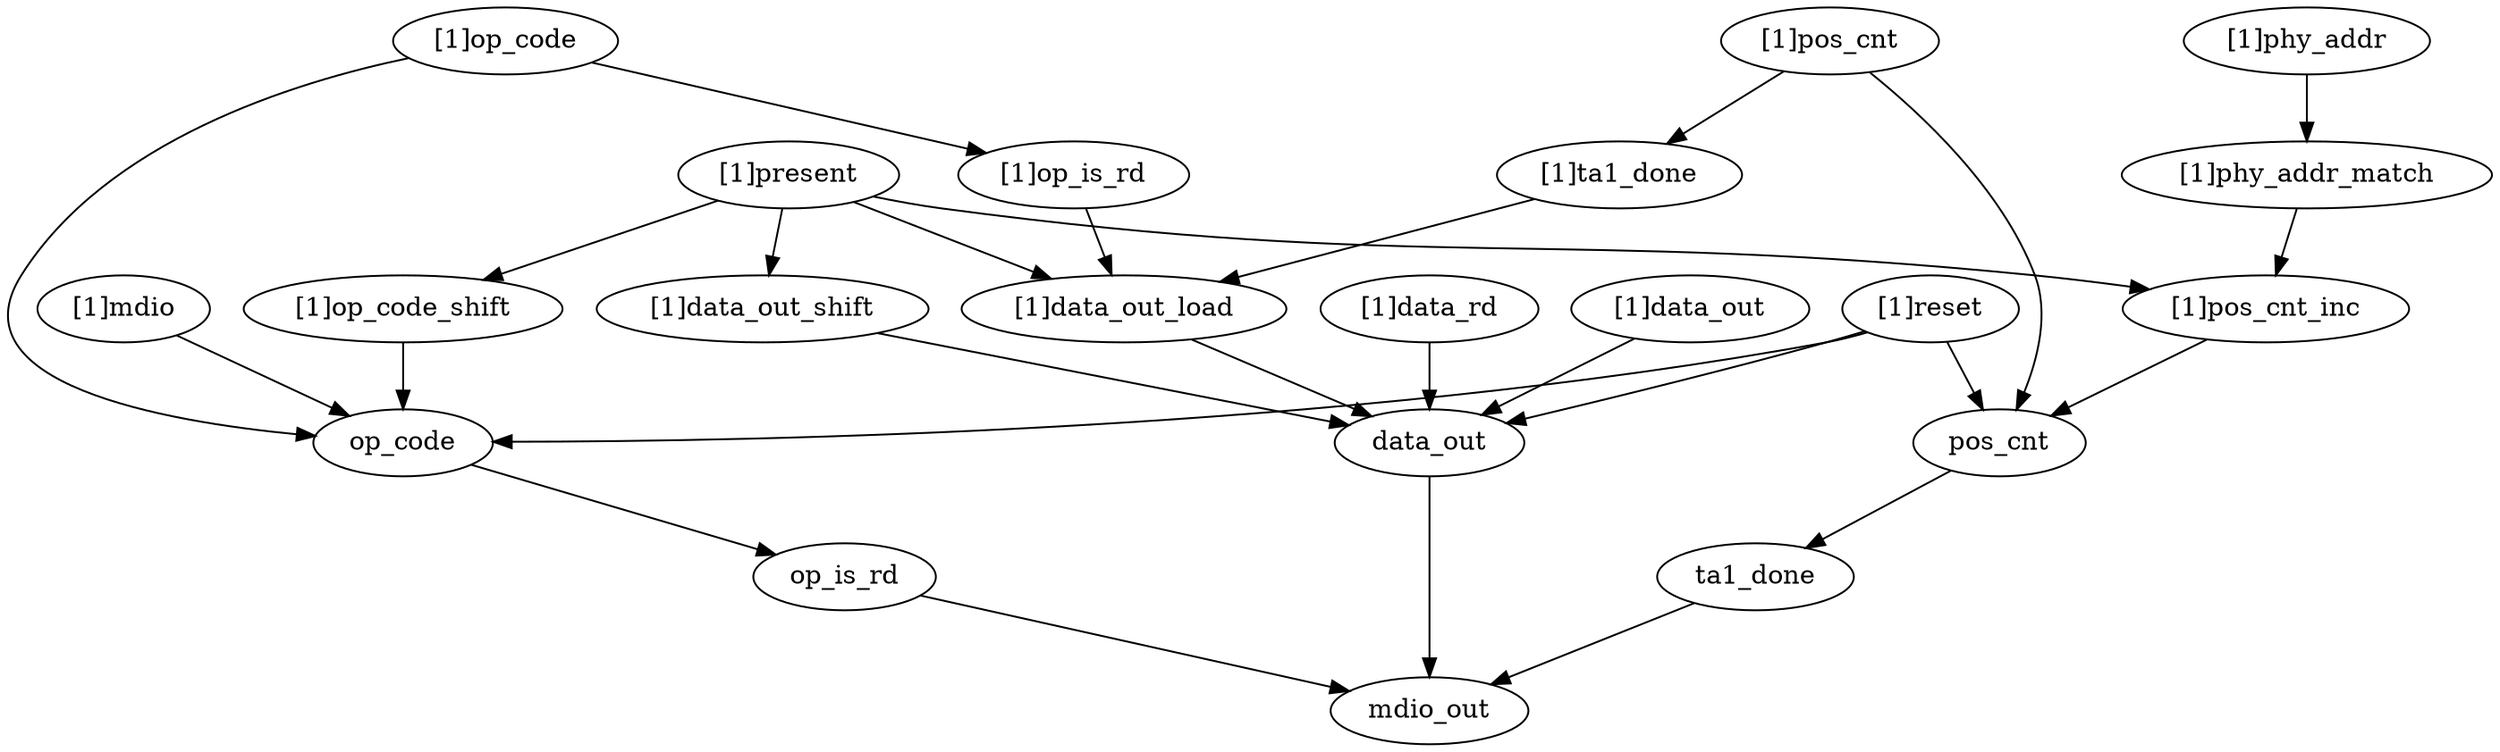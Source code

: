 strict digraph "" {
	"[1]present"	 [complexity=8,
		importance=0.160368722444,
		rank=0.0200460903054];
	"[1]pos_cnt_inc"	 [complexity=9,
		importance=0.0921236786783,
		rank=0.0102359642976];
	"[1]present" -> "[1]pos_cnt_inc";
	"[1]op_code_shift"	 [complexity=7,
		importance=0.081201547693,
		rank=0.011600221099];
	"[1]present" -> "[1]op_code_shift";
	"[1]data_out_shift"	 [complexity=5,
		importance=0.0822005852383,
		rank=0.0164401170477];
	"[1]present" -> "[1]data_out_shift";
	"[1]data_out_load"	 [complexity=5,
		importance=0.153900014484,
		rank=0.0307800028968];
	"[1]present" -> "[1]data_out_load";
	op_is_rd	 [complexity=4,
		importance=0.0425835333318,
		rank=0.010645883333];
	mdio_out	 [complexity=0,
		importance=0.0262008556035,
		rank=0.0];
	op_is_rd -> mdio_out;
	"[1]pos_cnt"	 [complexity=8,
		importance=0.19526857454,
		rank=0.0244085718175];
	"[1]ta1_done"	 [complexity=6,
		importance=0.168105771306,
		rank=0.028017628551];
	"[1]pos_cnt" -> "[1]ta1_done";
	pos_cnt	 [complexity=6,
		importance=0.0675694156591,
		rank=0.0112615692765];
	"[1]pos_cnt" -> pos_cnt;
	"[1]mdio"	 [complexity=9,
		importance=0.0795519127038,
		rank=0.00883910141154];
	op_code	 [complexity=6,
		importance=0.0672863941535,
		rank=0.0112143990256];
	"[1]mdio" -> op_code;
	"[1]ta1_done" -> "[1]data_out_load";
	"[1]pos_cnt_inc" -> pos_cnt;
	data_out	 [complexity=4,
		importance=0.0682854316988,
		rank=0.0170713579247];
	data_out -> mdio_out;
	"[1]phy_addr"	 [complexity=13,
		importance=0.13869876367,
		rank=0.0106691356669];
	"[1]phy_addr_match"	 [complexity=10,
		importance=0.111251129627,
		rank=0.0111251129627];
	"[1]phy_addr" -> "[1]phy_addr_match";
	"[1]data_rd"	 [complexity=6,
		importance=0.0805509502492,
		rank=0.0134251583749];
	"[1]data_rd" -> data_out;
	"[1]phy_addr_match" -> "[1]pos_cnt_inc";
	"[1]op_code_shift" -> op_code;
	"[1]op_code"	 [complexity=9,
		importance=0.0919892549752,
		rank=0.0102210283306];
	"[1]op_is_rd"	 [complexity=7,
		importance=0.170282692213,
		rank=0.0243260988875];
	"[1]op_code" -> "[1]op_is_rd";
	"[1]op_code" -> op_code;
	"[1]data_out"	 [complexity=6,
		importance=0.110370007794,
		rank=0.018395001299];
	"[1]data_out" -> data_out;
	"[1]data_out_shift" -> data_out;
	ta1_done	 [complexity=4,
		importance=0.040406612425,
		rank=0.0101016531062];
	ta1_done -> mdio_out;
	"[1]reset"	 [complexity=7,
		importance=0.146838306857,
		rank=0.0209769009796];
	"[1]reset" -> data_out;
	"[1]reset" -> pos_cnt;
	"[1]reset" -> op_code;
	"[1]op_is_rd" -> "[1]data_out_load";
	pos_cnt -> ta1_done;
	op_code -> op_is_rd;
	"[1]data_out_load" -> data_out;
}
